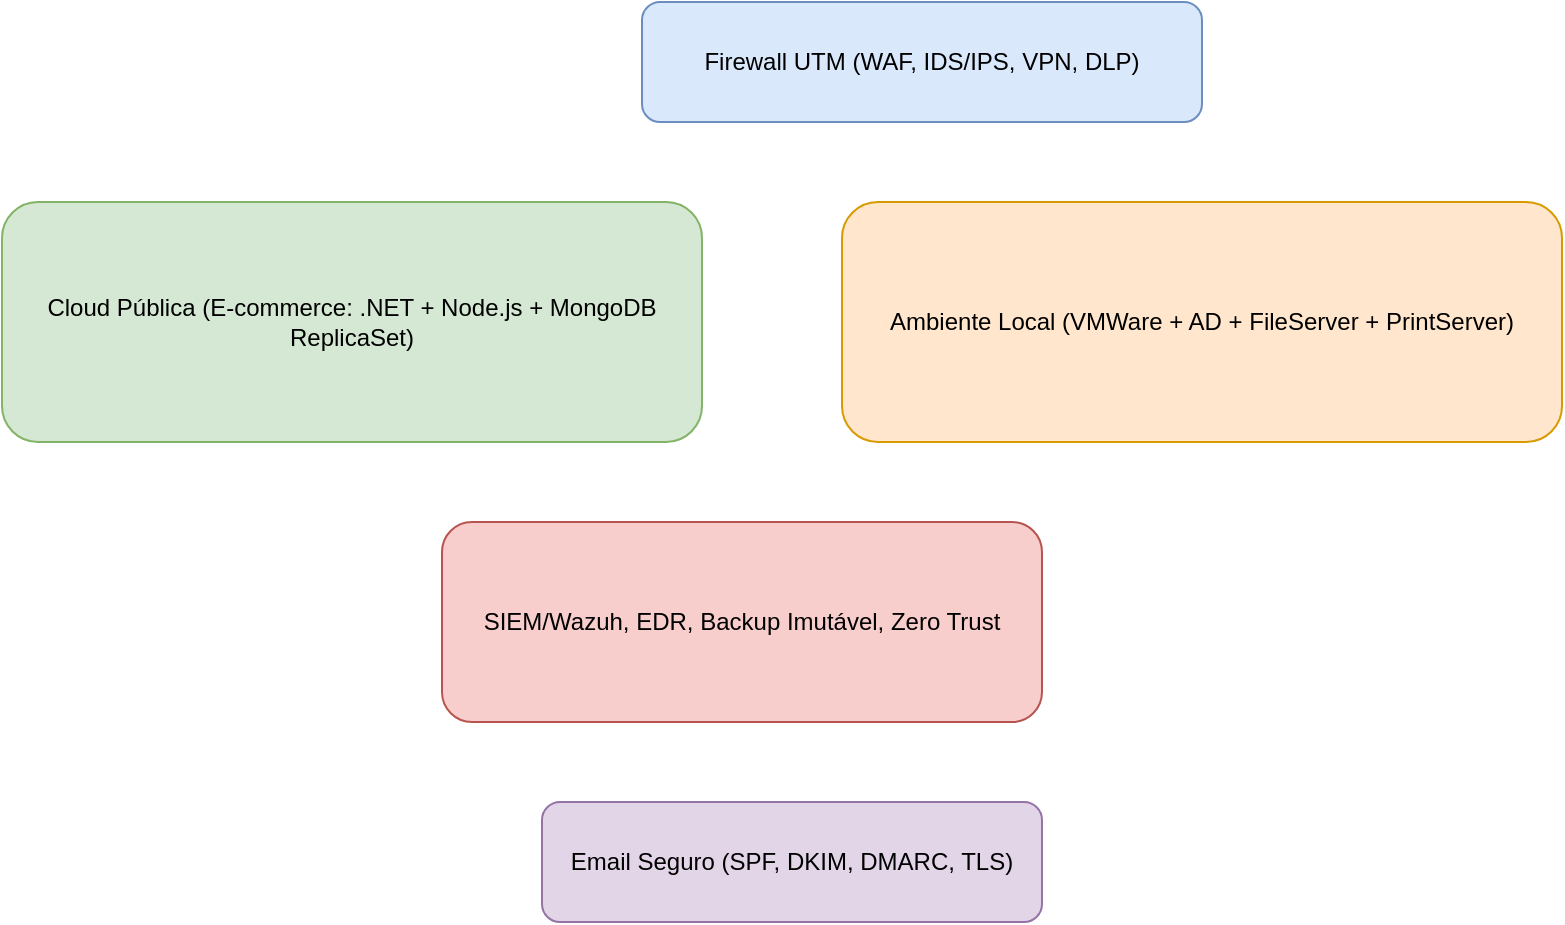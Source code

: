 <mxfile>
  <diagram id="HybridSec" name="SegurancaEmpresaPneus">
    <mxGraphModel dx="1420" dy="830" grid="1" gridSize="10" guides="1" tooltips="1" connect="1" arrows="1">
      <root>
        <mxCell id="0"/>
        <mxCell id="1" parent="0"/>
        <mxCell id="2" value="Firewall UTM (WAF, IDS/IPS, VPN, DLP)" style="rounded=1;whiteSpace=wrap;html=1;fillColor=#dae8fc;strokeColor=#6c8ebf;" vertex="1" parent="1">
          <mxGeometry x="400" y="80" width="280" height="60" as="geometry"/>
        </mxCell>
        <mxCell id="3" value="Cloud Pública (E-commerce: .NET + Node.js + MongoDB ReplicaSet)" style="rounded=1;whiteSpace=wrap;html=1;fillColor=#d5e8d4;strokeColor=#82b366;" vertex="1" parent="1">
          <mxGeometry x="80" y="180" width="350" height="120" as="geometry"/>
        </mxCell>
        <mxCell id="4" value="Ambiente Local (VMWare + AD + FileServer + PrintServer)" style="rounded=1;whiteSpace=wrap;html=1;fillColor=#ffe6cc;strokeColor=#d79b00;" vertex="1" parent="1">
          <mxGeometry x="500" y="180" width="360" height="120" as="geometry"/>
        </mxCell>
        <mxCell id="5" value="SIEM/Wazuh, EDR, Backup Imutável, Zero Trust" style="rounded=1;whiteSpace=wrap;html=1;fillColor=#f8cecc;strokeColor=#b85450;" vertex="1" parent="1">
          <mxGeometry x="300" y="340" width="300" height="100" as="geometry"/>
        </mxCell>
        <mxCell id="6" value="Email Seguro (SPF, DKIM, DMARC, TLS)" style="rounded=1;whiteSpace=wrap;html=1;fillColor=#e1d5e7;strokeColor=#9673a6;" vertex="1" parent="1">
          <mxGeometry x="350" y="480" width="250" height="60" as="geometry"/>
        </mxCell>
      </root>
    </mxGraphModel>
  </diagram>
</mxfile>